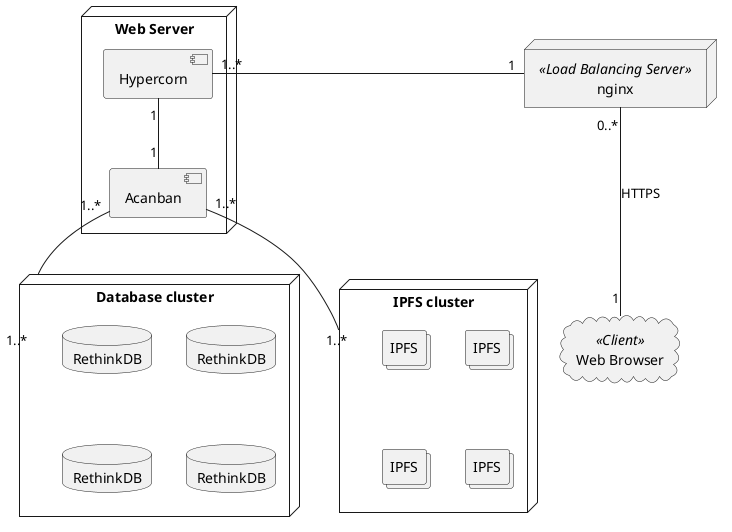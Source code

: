 @startuml
cloud "Web Browser" as Browser << Client >>
node nginx << Load Balancing Server >>

node "Web Server" as server {
   component Acanban as acanban
   component Hypercorn as hypercorn
}

node "Database cluster" as db {
   database "RethinkDB" as r_1
   database "RethinkDB" as r_2
   database "RethinkDB" as r_3
   database "RethinkDB" as r_4
}

node "IPFS cluster" as ipfs {
   collections "IPFS" as i_1
   collections "IPFS" as i_2
   collections "IPFS" as i_3
   collections "IPFS" as i_4
}

nginx "0..*" --- "1" Browser : HTTPS
nginx "1" -[norank]- "1..*" hypercorn
hypercorn "1" -- "1" acanban
acanban "1..*" -- "1..*" db
acanban "1..*" -- "1..*" ipfs
@enduml

